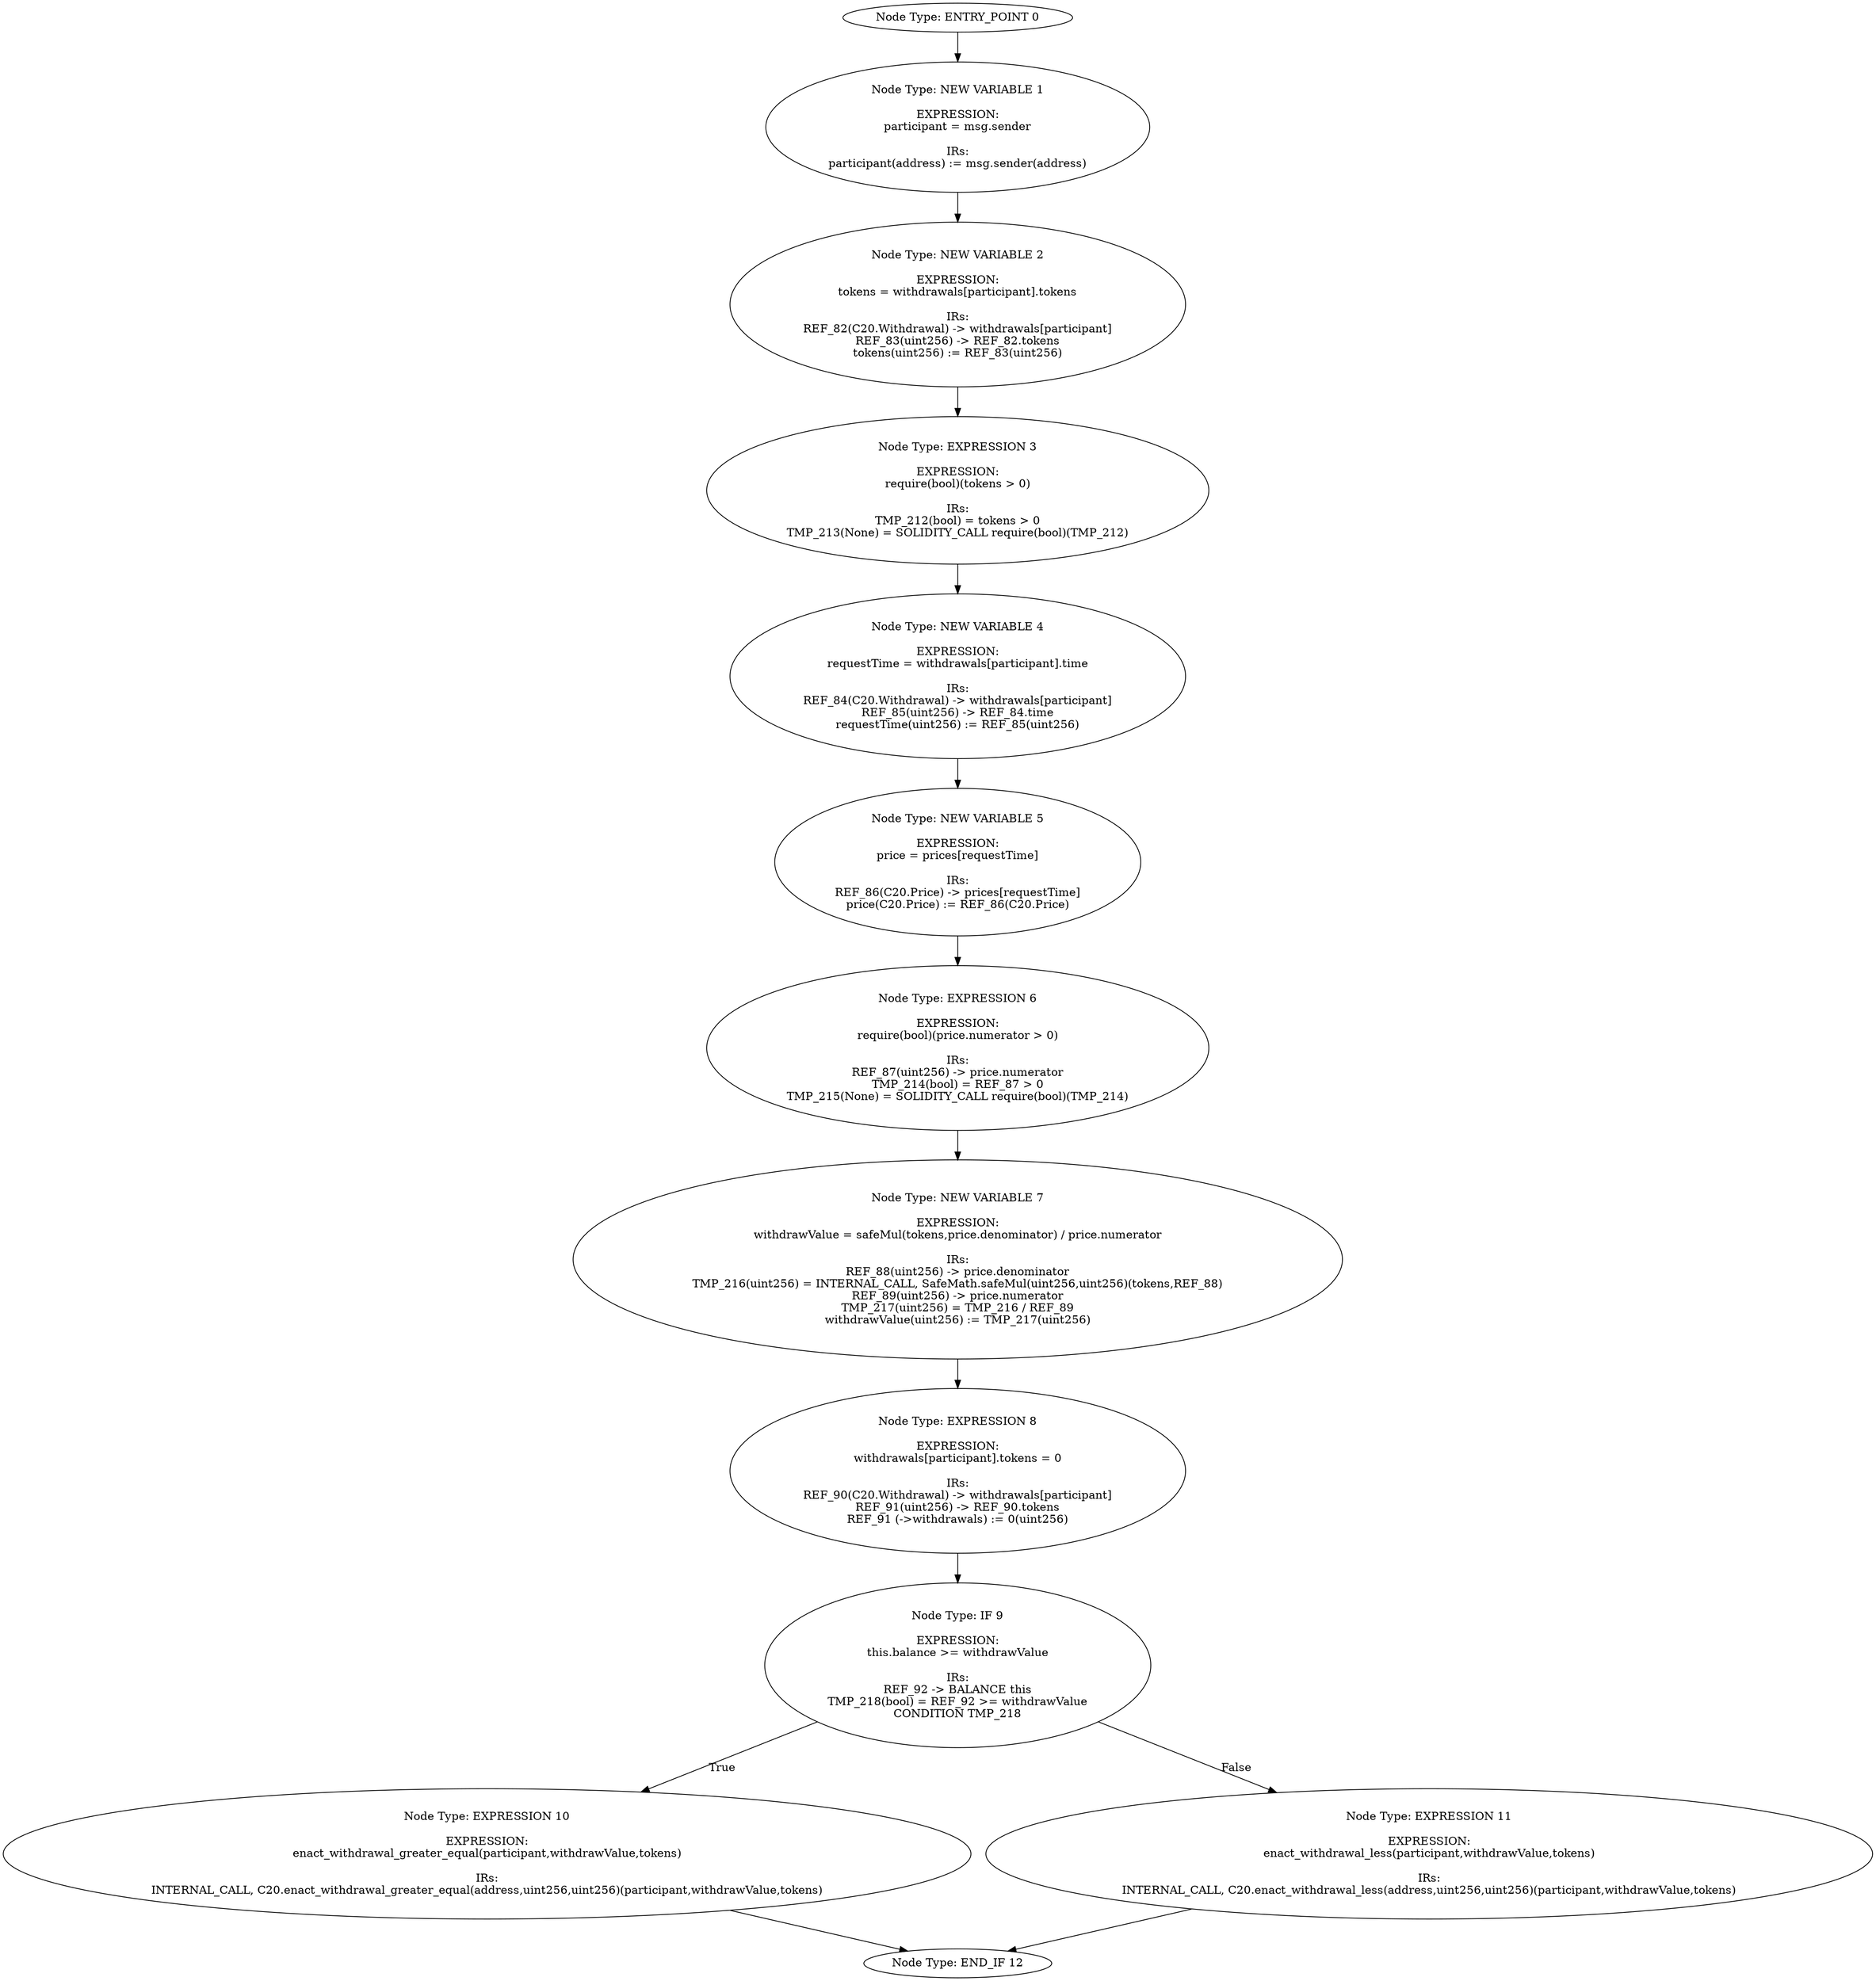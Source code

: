 digraph{
0[label="Node Type: ENTRY_POINT 0
"];
0->1;
1[label="Node Type: NEW VARIABLE 1

EXPRESSION:
participant = msg.sender

IRs:
participant(address) := msg.sender(address)"];
1->2;
2[label="Node Type: NEW VARIABLE 2

EXPRESSION:
tokens = withdrawals[participant].tokens

IRs:
REF_82(C20.Withdrawal) -> withdrawals[participant]
REF_83(uint256) -> REF_82.tokens
tokens(uint256) := REF_83(uint256)"];
2->3;
3[label="Node Type: EXPRESSION 3

EXPRESSION:
require(bool)(tokens > 0)

IRs:
TMP_212(bool) = tokens > 0
TMP_213(None) = SOLIDITY_CALL require(bool)(TMP_212)"];
3->4;
4[label="Node Type: NEW VARIABLE 4

EXPRESSION:
requestTime = withdrawals[participant].time

IRs:
REF_84(C20.Withdrawal) -> withdrawals[participant]
REF_85(uint256) -> REF_84.time
requestTime(uint256) := REF_85(uint256)"];
4->5;
5[label="Node Type: NEW VARIABLE 5

EXPRESSION:
price = prices[requestTime]

IRs:
REF_86(C20.Price) -> prices[requestTime]
price(C20.Price) := REF_86(C20.Price)"];
5->6;
6[label="Node Type: EXPRESSION 6

EXPRESSION:
require(bool)(price.numerator > 0)

IRs:
REF_87(uint256) -> price.numerator
TMP_214(bool) = REF_87 > 0
TMP_215(None) = SOLIDITY_CALL require(bool)(TMP_214)"];
6->7;
7[label="Node Type: NEW VARIABLE 7

EXPRESSION:
withdrawValue = safeMul(tokens,price.denominator) / price.numerator

IRs:
REF_88(uint256) -> price.denominator
TMP_216(uint256) = INTERNAL_CALL, SafeMath.safeMul(uint256,uint256)(tokens,REF_88)
REF_89(uint256) -> price.numerator
TMP_217(uint256) = TMP_216 / REF_89
withdrawValue(uint256) := TMP_217(uint256)"];
7->8;
8[label="Node Type: EXPRESSION 8

EXPRESSION:
withdrawals[participant].tokens = 0

IRs:
REF_90(C20.Withdrawal) -> withdrawals[participant]
REF_91(uint256) -> REF_90.tokens
REF_91 (->withdrawals) := 0(uint256)"];
8->9;
9[label="Node Type: IF 9

EXPRESSION:
this.balance >= withdrawValue

IRs:
REF_92 -> BALANCE this
TMP_218(bool) = REF_92 >= withdrawValue
CONDITION TMP_218"];
9->10[label="True"];
9->11[label="False"];
10[label="Node Type: EXPRESSION 10

EXPRESSION:
enact_withdrawal_greater_equal(participant,withdrawValue,tokens)

IRs:
INTERNAL_CALL, C20.enact_withdrawal_greater_equal(address,uint256,uint256)(participant,withdrawValue,tokens)"];
10->12;
11[label="Node Type: EXPRESSION 11

EXPRESSION:
enact_withdrawal_less(participant,withdrawValue,tokens)

IRs:
INTERNAL_CALL, C20.enact_withdrawal_less(address,uint256,uint256)(participant,withdrawValue,tokens)"];
11->12;
12[label="Node Type: END_IF 12
"];
}

